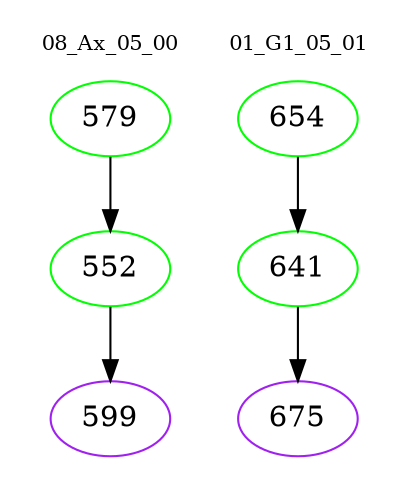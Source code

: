 digraph{
subgraph cluster_0 {
color = white
label = "08_Ax_05_00";
fontsize=10;
T0_579 [label="579", color="green"]
T0_579 -> T0_552 [color="black"]
T0_552 [label="552", color="green"]
T0_552 -> T0_599 [color="black"]
T0_599 [label="599", color="purple"]
}
subgraph cluster_1 {
color = white
label = "01_G1_05_01";
fontsize=10;
T1_654 [label="654", color="green"]
T1_654 -> T1_641 [color="black"]
T1_641 [label="641", color="green"]
T1_641 -> T1_675 [color="black"]
T1_675 [label="675", color="purple"]
}
}
